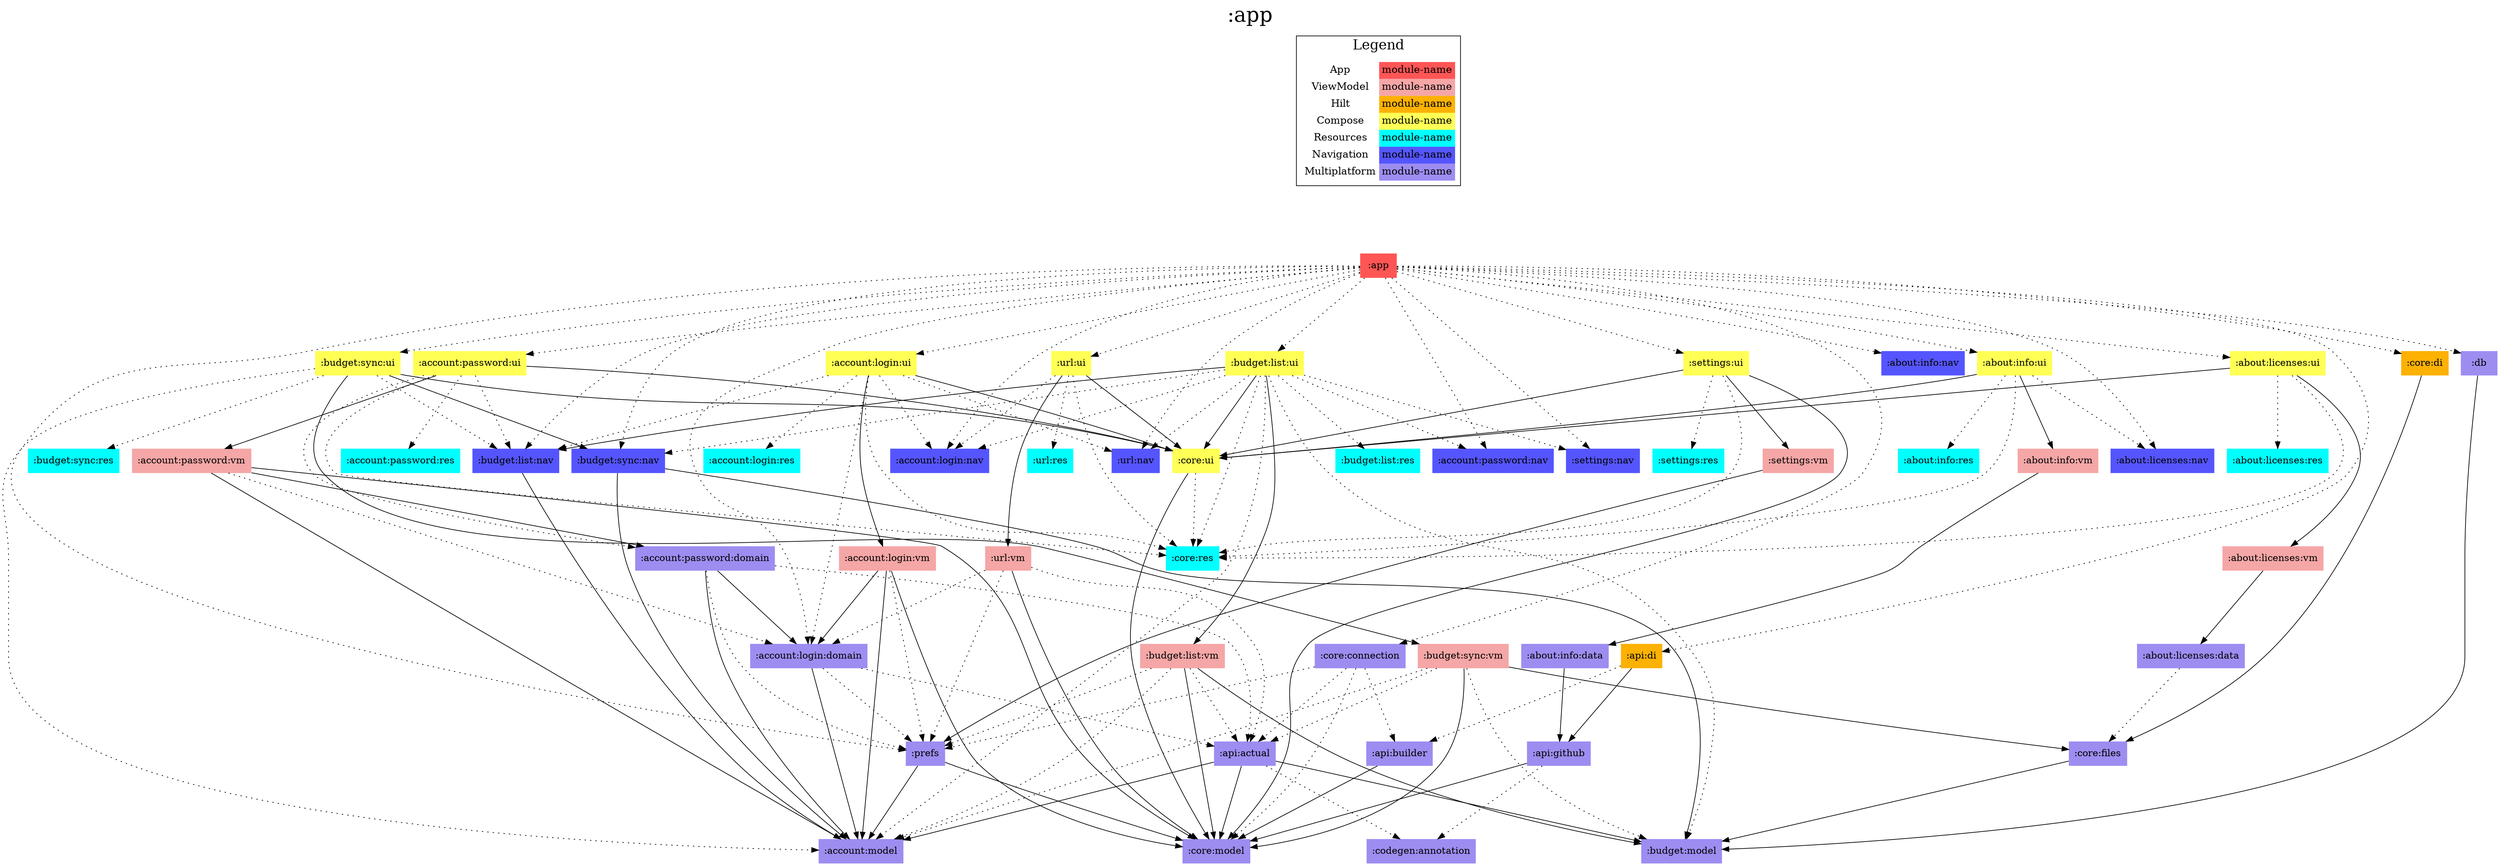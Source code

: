 digraph {
edge ["dir"="forward"]
graph ["dpi"="100","label"=":app","labelloc"="t","fontsize"="30","ranksep"="1.5","rankdir"="TB"]
node ["style"="filled"]
":about:info:data" ["fillcolor"="#9D8DF1","shape"="none"]
":about:info:nav" ["fillcolor"="#5555FF","shape"="none"]
":about:info:res" ["fillcolor"="#00FFFF","shape"="none"]
":about:info:ui" ["fillcolor"="#FFFF55","shape"="none"]
":about:info:vm" ["fillcolor"="#F5A6A6","shape"="none"]
":about:licenses:data" ["fillcolor"="#9D8DF1","shape"="none"]
":about:licenses:nav" ["fillcolor"="#5555FF","shape"="none"]
":about:licenses:res" ["fillcolor"="#00FFFF","shape"="none"]
":about:licenses:ui" ["fillcolor"="#FFFF55","shape"="none"]
":about:licenses:vm" ["fillcolor"="#F5A6A6","shape"="none"]
":account:login:domain" ["fillcolor"="#9D8DF1","shape"="none"]
":account:login:nav" ["fillcolor"="#5555FF","shape"="none"]
":account:login:res" ["fillcolor"="#00FFFF","shape"="none"]
":account:login:ui" ["fillcolor"="#FFFF55","shape"="none"]
":account:login:vm" ["fillcolor"="#F5A6A6","shape"="none"]
":account:model" ["fillcolor"="#9D8DF1","shape"="none"]
":account:password:domain" ["fillcolor"="#9D8DF1","shape"="none"]
":account:password:nav" ["fillcolor"="#5555FF","shape"="none"]
":account:password:res" ["fillcolor"="#00FFFF","shape"="none"]
":account:password:ui" ["fillcolor"="#FFFF55","shape"="none"]
":account:password:vm" ["fillcolor"="#F5A6A6","shape"="none"]
":api:actual" ["fillcolor"="#9D8DF1","shape"="none"]
":api:builder" ["fillcolor"="#9D8DF1","shape"="none"]
":api:di" ["fillcolor"="#FCB103","shape"="none"]
":api:github" ["fillcolor"="#9D8DF1","shape"="none"]
":app" ["fillcolor"="#FF5555","shape"="none"]
":budget:list:nav" ["fillcolor"="#5555FF","shape"="none"]
":budget:list:res" ["fillcolor"="#00FFFF","shape"="none"]
":budget:list:ui" ["fillcolor"="#FFFF55","shape"="none"]
":budget:list:vm" ["fillcolor"="#F5A6A6","shape"="none"]
":budget:model" ["fillcolor"="#9D8DF1","shape"="none"]
":budget:sync:nav" ["fillcolor"="#5555FF","shape"="none"]
":budget:sync:res" ["fillcolor"="#00FFFF","shape"="none"]
":budget:sync:ui" ["fillcolor"="#FFFF55","shape"="none"]
":budget:sync:vm" ["fillcolor"="#F5A6A6","shape"="none"]
":codegen:annotation" ["fillcolor"="#9D8DF1","shape"="none"]
":core:connection" ["fillcolor"="#9D8DF1","shape"="none"]
":core:di" ["fillcolor"="#FCB103","shape"="none"]
":core:files" ["fillcolor"="#9D8DF1","shape"="none"]
":core:model" ["fillcolor"="#9D8DF1","shape"="none"]
":core:res" ["fillcolor"="#00FFFF","shape"="none"]
":core:ui" ["fillcolor"="#FFFF55","shape"="none"]
":db" ["fillcolor"="#9D8DF1","shape"="none"]
":prefs" ["fillcolor"="#9D8DF1","shape"="none"]
":settings:nav" ["fillcolor"="#5555FF","shape"="none"]
":settings:res" ["fillcolor"="#00FFFF","shape"="none"]
":settings:ui" ["fillcolor"="#FFFF55","shape"="none"]
":settings:vm" ["fillcolor"="#F5A6A6","shape"="none"]
":url:nav" ["fillcolor"="#5555FF","shape"="none"]
":url:res" ["fillcolor"="#00FFFF","shape"="none"]
":url:ui" ["fillcolor"="#FFFF55","shape"="none"]
":url:vm" ["fillcolor"="#F5A6A6","shape"="none"]
{
edge ["dir"="none"]
graph ["rank"="same"]
":app"
}
":about:info:data" -> ":api:github"
":about:info:ui" -> ":about:info:res" ["style"="dotted"]
":about:info:ui" -> ":about:info:vm"
":about:info:ui" -> ":about:licenses:nav" ["style"="dotted"]
":about:info:ui" -> ":core:res" ["style"="dotted"]
":about:info:ui" -> ":core:ui"
":about:info:vm" -> ":about:info:data"
":about:licenses:data" -> ":core:files" ["style"="dotted"]
":about:licenses:ui" -> ":about:licenses:res" ["style"="dotted"]
":about:licenses:ui" -> ":about:licenses:vm"
":about:licenses:ui" -> ":core:res" ["style"="dotted"]
":about:licenses:ui" -> ":core:ui"
":about:licenses:vm" -> ":about:licenses:data"
":account:login:domain" -> ":account:model"
":account:login:domain" -> ":api:actual" ["style"="dotted"]
":account:login:domain" -> ":prefs" ["style"="dotted"]
":account:login:ui" -> ":account:login:domain" ["style"="dotted"]
":account:login:ui" -> ":account:login:nav" ["style"="dotted"]
":account:login:ui" -> ":account:login:res" ["style"="dotted"]
":account:login:ui" -> ":account:login:vm"
":account:login:ui" -> ":budget:list:nav" ["style"="dotted"]
":account:login:ui" -> ":core:res" ["style"="dotted"]
":account:login:ui" -> ":core:ui"
":account:login:ui" -> ":url:nav" ["style"="dotted"]
":account:login:vm" -> ":account:login:domain"
":account:login:vm" -> ":account:model"
":account:login:vm" -> ":core:model"
":account:login:vm" -> ":prefs" ["style"="dotted"]
":account:password:domain" -> ":account:login:domain"
":account:password:domain" -> ":account:model"
":account:password:domain" -> ":api:actual" ["style"="dotted"]
":account:password:domain" -> ":prefs" ["style"="dotted"]
":account:password:ui" -> ":account:password:domain" ["style"="dotted"]
":account:password:ui" -> ":account:password:res" ["style"="dotted"]
":account:password:ui" -> ":account:password:vm"
":account:password:ui" -> ":budget:list:nav" ["style"="dotted"]
":account:password:ui" -> ":core:res" ["style"="dotted"]
":account:password:ui" -> ":core:ui"
":account:password:vm" -> ":account:login:domain" ["style"="dotted"]
":account:password:vm" -> ":account:model"
":account:password:vm" -> ":account:password:domain"
":account:password:vm" -> ":core:model"
":api:actual" -> ":account:model"
":api:actual" -> ":budget:model"
":api:actual" -> ":codegen:annotation" ["style"="dotted"]
":api:actual" -> ":core:model"
":api:builder" -> ":core:model"
":api:di" -> ":api:builder" ["style"="dotted"]
":api:di" -> ":api:github"
":api:github" -> ":codegen:annotation" ["style"="dotted"]
":api:github" -> ":core:model"
":app" -> ":about:info:nav" ["style"="dotted"]
":app" -> ":about:info:ui" ["style"="dotted"]
":app" -> ":about:licenses:nav" ["style"="dotted"]
":app" -> ":about:licenses:ui" ["style"="dotted"]
":app" -> ":account:login:domain" ["style"="dotted"]
":app" -> ":account:login:nav" ["style"="dotted"]
":app" -> ":account:login:ui" ["style"="dotted"]
":app" -> ":account:password:nav" ["style"="dotted"]
":app" -> ":account:password:ui" ["style"="dotted"]
":app" -> ":api:di" ["style"="dotted"]
":app" -> ":budget:list:nav" ["style"="dotted"]
":app" -> ":budget:list:ui" ["style"="dotted"]
":app" -> ":budget:sync:nav" ["style"="dotted"]
":app" -> ":budget:sync:ui" ["style"="dotted"]
":app" -> ":core:connection" ["style"="dotted"]
":app" -> ":core:di" ["style"="dotted"]
":app" -> ":db" ["style"="dotted"]
":app" -> ":prefs" ["style"="dotted"]
":app" -> ":settings:nav" ["style"="dotted"]
":app" -> ":settings:ui" ["style"="dotted"]
":app" -> ":url:nav" ["style"="dotted"]
":app" -> ":url:ui" ["style"="dotted"]
":budget:list:nav" -> ":account:model"
":budget:list:ui" -> ":account:login:nav" ["style"="dotted"]
":budget:list:ui" -> ":account:model" ["style"="dotted"]
":budget:list:ui" -> ":account:password:nav" ["style"="dotted"]
":budget:list:ui" -> ":budget:list:nav"
":budget:list:ui" -> ":budget:list:res" ["style"="dotted"]
":budget:list:ui" -> ":budget:list:vm"
":budget:list:ui" -> ":budget:model" ["style"="dotted"]
":budget:list:ui" -> ":budget:sync:nav" ["style"="dotted"]
":budget:list:ui" -> ":core:res" ["style"="dotted"]
":budget:list:ui" -> ":core:ui"
":budget:list:ui" -> ":settings:nav" ["style"="dotted"]
":budget:list:ui" -> ":url:nav" ["style"="dotted"]
":budget:list:vm" -> ":account:model" ["style"="dotted"]
":budget:list:vm" -> ":api:actual" ["style"="dotted"]
":budget:list:vm" -> ":budget:model"
":budget:list:vm" -> ":core:model"
":budget:list:vm" -> ":prefs" ["style"="dotted"]
":budget:sync:nav" -> ":account:model"
":budget:sync:nav" -> ":budget:model"
":budget:sync:ui" -> ":account:model" ["style"="dotted"]
":budget:sync:ui" -> ":budget:list:nav" ["style"="dotted"]
":budget:sync:ui" -> ":budget:sync:nav"
":budget:sync:ui" -> ":budget:sync:res" ["style"="dotted"]
":budget:sync:ui" -> ":budget:sync:vm"
":budget:sync:ui" -> ":core:ui"
":budget:sync:vm" -> ":account:model" ["style"="dotted"]
":budget:sync:vm" -> ":api:actual" ["style"="dotted"]
":budget:sync:vm" -> ":budget:model" ["style"="dotted"]
":budget:sync:vm" -> ":core:files"
":budget:sync:vm" -> ":core:model"
":core:connection" -> ":api:actual" ["style"="dotted"]
":core:connection" -> ":api:builder" ["style"="dotted"]
":core:connection" -> ":core:model" ["style"="dotted"]
":core:connection" -> ":prefs" ["style"="dotted"]
":core:di" -> ":core:files"
":core:files" -> ":budget:model"
":core:ui" -> ":core:model"
":core:ui" -> ":core:res" ["style"="dotted"]
":db" -> ":budget:model"
":prefs" -> ":account:model"
":prefs" -> ":core:model"
":settings:ui" -> ":core:model"
":settings:ui" -> ":core:res" ["style"="dotted"]
":settings:ui" -> ":core:ui"
":settings:ui" -> ":settings:res" ["style"="dotted"]
":settings:ui" -> ":settings:vm"
":settings:vm" -> ":prefs"
":url:ui" -> ":account:login:nav" ["style"="dotted"]
":url:ui" -> ":core:res" ["style"="dotted"]
":url:ui" -> ":core:ui"
":url:ui" -> ":url:res" ["style"="dotted"]
":url:ui" -> ":url:vm"
":url:vm" -> ":account:login:domain" ["style"="dotted"]
":url:vm" -> ":api:actual" ["style"="dotted"]
":url:vm" -> ":core:model"
":url:vm" -> ":prefs" ["style"="dotted"]
subgraph "cluster_legend" {
edge ["dir"="none"]
graph ["label"="Legend","fontsize"="20"]
"Legend" ["style"="filled","fillcolor"="#FFFFFF","shape"="none","margin"="0","fontsize"="15","label"=<
<TABLE BORDER="0" CELLBORDER="0" CELLSPACING="0" CELLPADDING="4">
<TR><TD>App</TD><TD BGCOLOR="#FF5555">module-name</TD></TR>
<TR><TD>ViewModel</TD><TD BGCOLOR="#F5A6A6">module-name</TD></TR>
<TR><TD>Hilt</TD><TD BGCOLOR="#FCB103">module-name</TD></TR>
<TR><TD>Compose</TD><TD BGCOLOR="#FFFF55">module-name</TD></TR>
<TR><TD>Resources</TD><TD BGCOLOR="#00FFFF">module-name</TD></TR>
<TR><TD>Navigation</TD><TD BGCOLOR="#5555FF">module-name</TD></TR>
<TR><TD>Multiplatform</TD><TD BGCOLOR="#9D8DF1">module-name</TD></TR>
</TABLE>
>]
} -> ":app" ["style"="invis"]
}
